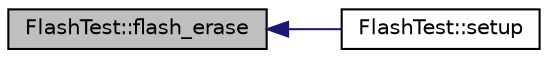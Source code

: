 digraph "FlashTest::flash_erase"
{
 // INTERACTIVE_SVG=YES
  edge [fontname="Helvetica",fontsize="10",labelfontname="Helvetica",labelfontsize="10"];
  node [fontname="Helvetica",fontsize="10",shape=record];
  rankdir="LR";
  Node1 [label="FlashTest::flash_erase",height=0.2,width=0.4,color="black", fillcolor="grey75", style="filled", fontcolor="black"];
  Node1 -> Node2 [dir="back",color="midnightblue",fontsize="10",style="solid",fontname="Helvetica"];
  Node2 [label="FlashTest::setup",height=0.2,width=0.4,color="black", fillcolor="white", style="filled",URL="$classFlashTest.html#a6c57c81a070382bd61c6ecd10ce5f1ee"];
}
